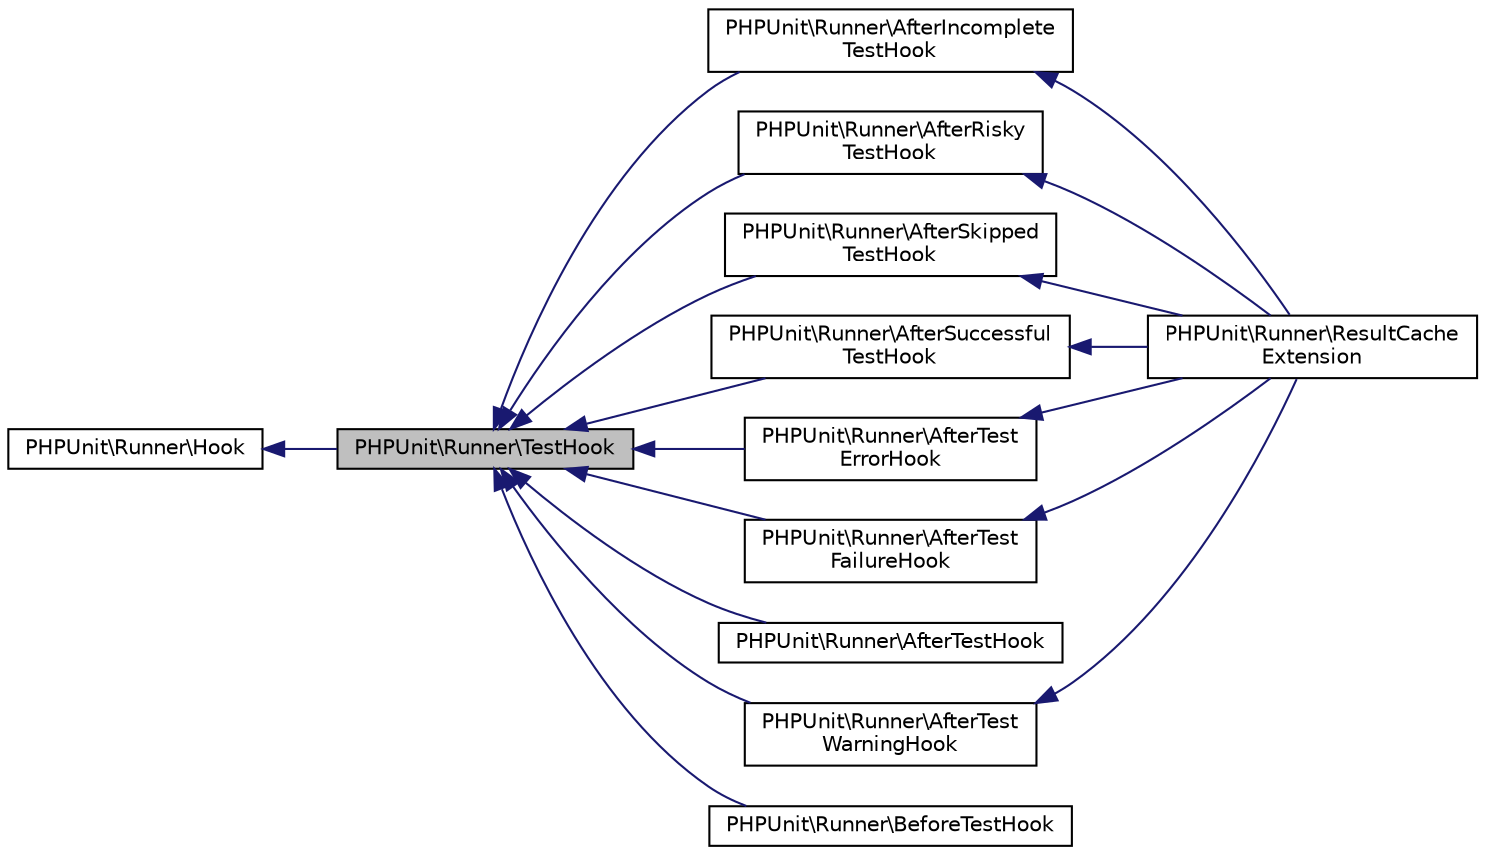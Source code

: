 digraph "PHPUnit\Runner\TestHook"
{
  edge [fontname="Helvetica",fontsize="10",labelfontname="Helvetica",labelfontsize="10"];
  node [fontname="Helvetica",fontsize="10",shape=record];
  rankdir="LR";
  Node0 [label="PHPUnit\\Runner\\TestHook",height=0.2,width=0.4,color="black", fillcolor="grey75", style="filled", fontcolor="black"];
  Node1 -> Node0 [dir="back",color="midnightblue",fontsize="10",style="solid",fontname="Helvetica"];
  Node1 [label="PHPUnit\\Runner\\Hook",height=0.2,width=0.4,color="black", fillcolor="white", style="filled",URL="$interfacePHPUnit_1_1Runner_1_1Hook.html"];
  Node0 -> Node2 [dir="back",color="midnightblue",fontsize="10",style="solid",fontname="Helvetica"];
  Node2 [label="PHPUnit\\Runner\\AfterIncomplete\lTestHook",height=0.2,width=0.4,color="black", fillcolor="white", style="filled",URL="$interfacePHPUnit_1_1Runner_1_1AfterIncompleteTestHook.html"];
  Node2 -> Node3 [dir="back",color="midnightblue",fontsize="10",style="solid",fontname="Helvetica"];
  Node3 [label="PHPUnit\\Runner\\ResultCache\lExtension",height=0.2,width=0.4,color="black", fillcolor="white", style="filled",URL="$classPHPUnit_1_1Runner_1_1ResultCacheExtension.html"];
  Node0 -> Node4 [dir="back",color="midnightblue",fontsize="10",style="solid",fontname="Helvetica"];
  Node4 [label="PHPUnit\\Runner\\AfterRisky\lTestHook",height=0.2,width=0.4,color="black", fillcolor="white", style="filled",URL="$interfacePHPUnit_1_1Runner_1_1AfterRiskyTestHook.html"];
  Node4 -> Node3 [dir="back",color="midnightblue",fontsize="10",style="solid",fontname="Helvetica"];
  Node0 -> Node5 [dir="back",color="midnightblue",fontsize="10",style="solid",fontname="Helvetica"];
  Node5 [label="PHPUnit\\Runner\\AfterSkipped\lTestHook",height=0.2,width=0.4,color="black", fillcolor="white", style="filled",URL="$interfacePHPUnit_1_1Runner_1_1AfterSkippedTestHook.html"];
  Node5 -> Node3 [dir="back",color="midnightblue",fontsize="10",style="solid",fontname="Helvetica"];
  Node0 -> Node6 [dir="back",color="midnightblue",fontsize="10",style="solid",fontname="Helvetica"];
  Node6 [label="PHPUnit\\Runner\\AfterSuccessful\lTestHook",height=0.2,width=0.4,color="black", fillcolor="white", style="filled",URL="$interfacePHPUnit_1_1Runner_1_1AfterSuccessfulTestHook.html"];
  Node6 -> Node3 [dir="back",color="midnightblue",fontsize="10",style="solid",fontname="Helvetica"];
  Node0 -> Node7 [dir="back",color="midnightblue",fontsize="10",style="solid",fontname="Helvetica"];
  Node7 [label="PHPUnit\\Runner\\AfterTest\lErrorHook",height=0.2,width=0.4,color="black", fillcolor="white", style="filled",URL="$interfacePHPUnit_1_1Runner_1_1AfterTestErrorHook.html"];
  Node7 -> Node3 [dir="back",color="midnightblue",fontsize="10",style="solid",fontname="Helvetica"];
  Node0 -> Node8 [dir="back",color="midnightblue",fontsize="10",style="solid",fontname="Helvetica"];
  Node8 [label="PHPUnit\\Runner\\AfterTest\lFailureHook",height=0.2,width=0.4,color="black", fillcolor="white", style="filled",URL="$interfacePHPUnit_1_1Runner_1_1AfterTestFailureHook.html"];
  Node8 -> Node3 [dir="back",color="midnightblue",fontsize="10",style="solid",fontname="Helvetica"];
  Node0 -> Node9 [dir="back",color="midnightblue",fontsize="10",style="solid",fontname="Helvetica"];
  Node9 [label="PHPUnit\\Runner\\AfterTestHook",height=0.2,width=0.4,color="black", fillcolor="white", style="filled",URL="$interfacePHPUnit_1_1Runner_1_1AfterTestHook.html"];
  Node0 -> Node10 [dir="back",color="midnightblue",fontsize="10",style="solid",fontname="Helvetica"];
  Node10 [label="PHPUnit\\Runner\\AfterTest\lWarningHook",height=0.2,width=0.4,color="black", fillcolor="white", style="filled",URL="$interfacePHPUnit_1_1Runner_1_1AfterTestWarningHook.html"];
  Node10 -> Node3 [dir="back",color="midnightblue",fontsize="10",style="solid",fontname="Helvetica"];
  Node0 -> Node11 [dir="back",color="midnightblue",fontsize="10",style="solid",fontname="Helvetica"];
  Node11 [label="PHPUnit\\Runner\\BeforeTestHook",height=0.2,width=0.4,color="black", fillcolor="white", style="filled",URL="$interfacePHPUnit_1_1Runner_1_1BeforeTestHook.html"];
}
